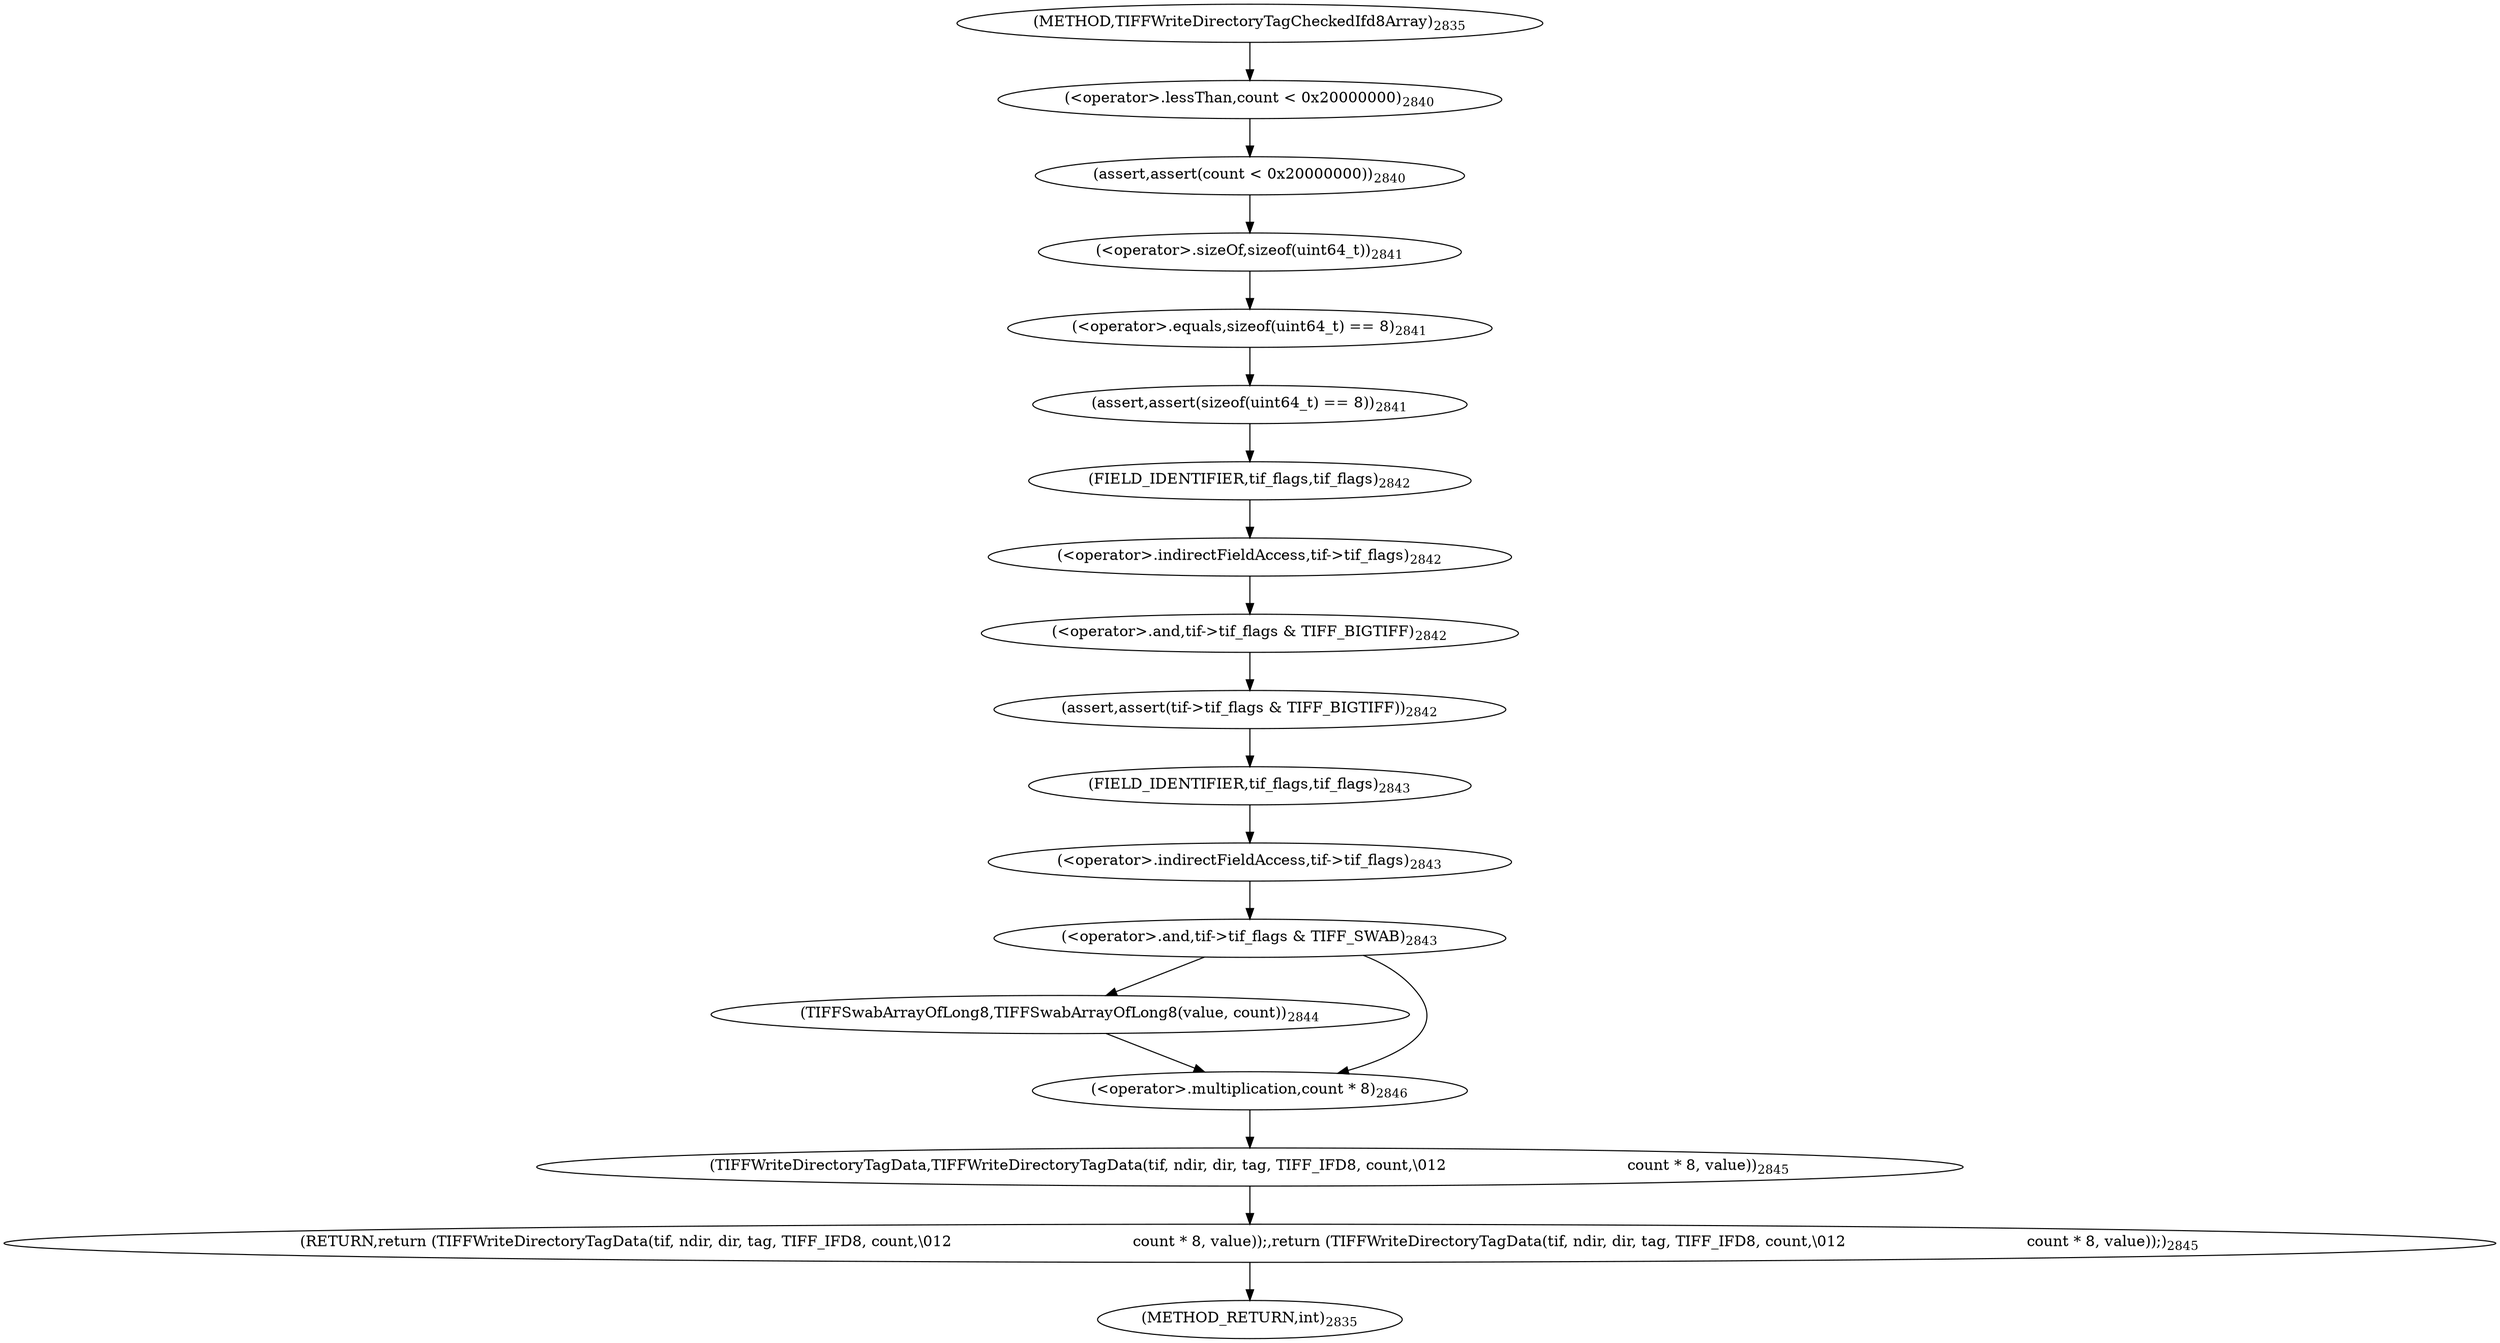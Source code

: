 digraph "TIFFWriteDirectoryTagCheckedIfd8Array" {  
"71629" [label = <(assert,assert(count &lt; 0x20000000))<SUB>2840</SUB>> ]
"71633" [label = <(assert,assert(sizeof(uint64_t) == 8))<SUB>2841</SUB>> ]
"71638" [label = <(assert,assert(tif-&gt;tif_flags &amp; TIFF_BIGTIFF))<SUB>2842</SUB>> ]
"71654" [label = <(RETURN,return (TIFFWriteDirectoryTagData(tif, ndir, dir, tag, TIFF_IFD8, count,\012                                      count * 8, value));,return (TIFFWriteDirectoryTagData(tif, ndir, dir, tag, TIFF_IFD8, count,\012                                      count * 8, value));)<SUB>2845</SUB>> ]
"71630" [label = <(&lt;operator&gt;.lessThan,count &lt; 0x20000000)<SUB>2840</SUB>> ]
"71634" [label = <(&lt;operator&gt;.equals,sizeof(uint64_t) == 8)<SUB>2841</SUB>> ]
"71639" [label = <(&lt;operator&gt;.and,tif-&gt;tif_flags &amp; TIFF_BIGTIFF)<SUB>2842</SUB>> ]
"71645" [label = <(&lt;operator&gt;.and,tif-&gt;tif_flags &amp; TIFF_SWAB)<SUB>2843</SUB>> ]
"71655" [label = <(TIFFWriteDirectoryTagData,TIFFWriteDirectoryTagData(tif, ndir, dir, tag, TIFF_IFD8, count,\012                                      count * 8, value))<SUB>2845</SUB>> ]
"71635" [label = <(&lt;operator&gt;.sizeOf,sizeof(uint64_t))<SUB>2841</SUB>> ]
"71640" [label = <(&lt;operator&gt;.indirectFieldAccess,tif-&gt;tif_flags)<SUB>2842</SUB>> ]
"71646" [label = <(&lt;operator&gt;.indirectFieldAccess,tif-&gt;tif_flags)<SUB>2843</SUB>> ]
"71651" [label = <(TIFFSwabArrayOfLong8,TIFFSwabArrayOfLong8(value, count))<SUB>2844</SUB>> ]
"71662" [label = <(&lt;operator&gt;.multiplication,count * 8)<SUB>2846</SUB>> ]
"71642" [label = <(FIELD_IDENTIFIER,tif_flags,tif_flags)<SUB>2842</SUB>> ]
"71648" [label = <(FIELD_IDENTIFIER,tif_flags,tif_flags)<SUB>2843</SUB>> ]
"71621" [label = <(METHOD,TIFFWriteDirectoryTagCheckedIfd8Array)<SUB>2835</SUB>> ]
"71666" [label = <(METHOD_RETURN,int)<SUB>2835</SUB>> ]
  "71629" -> "71635" 
  "71633" -> "71642" 
  "71638" -> "71648" 
  "71654" -> "71666" 
  "71630" -> "71629" 
  "71634" -> "71633" 
  "71639" -> "71638" 
  "71645" -> "71651" 
  "71645" -> "71662" 
  "71655" -> "71654" 
  "71635" -> "71634" 
  "71640" -> "71639" 
  "71646" -> "71645" 
  "71651" -> "71662" 
  "71662" -> "71655" 
  "71642" -> "71640" 
  "71648" -> "71646" 
  "71621" -> "71630" 
}
